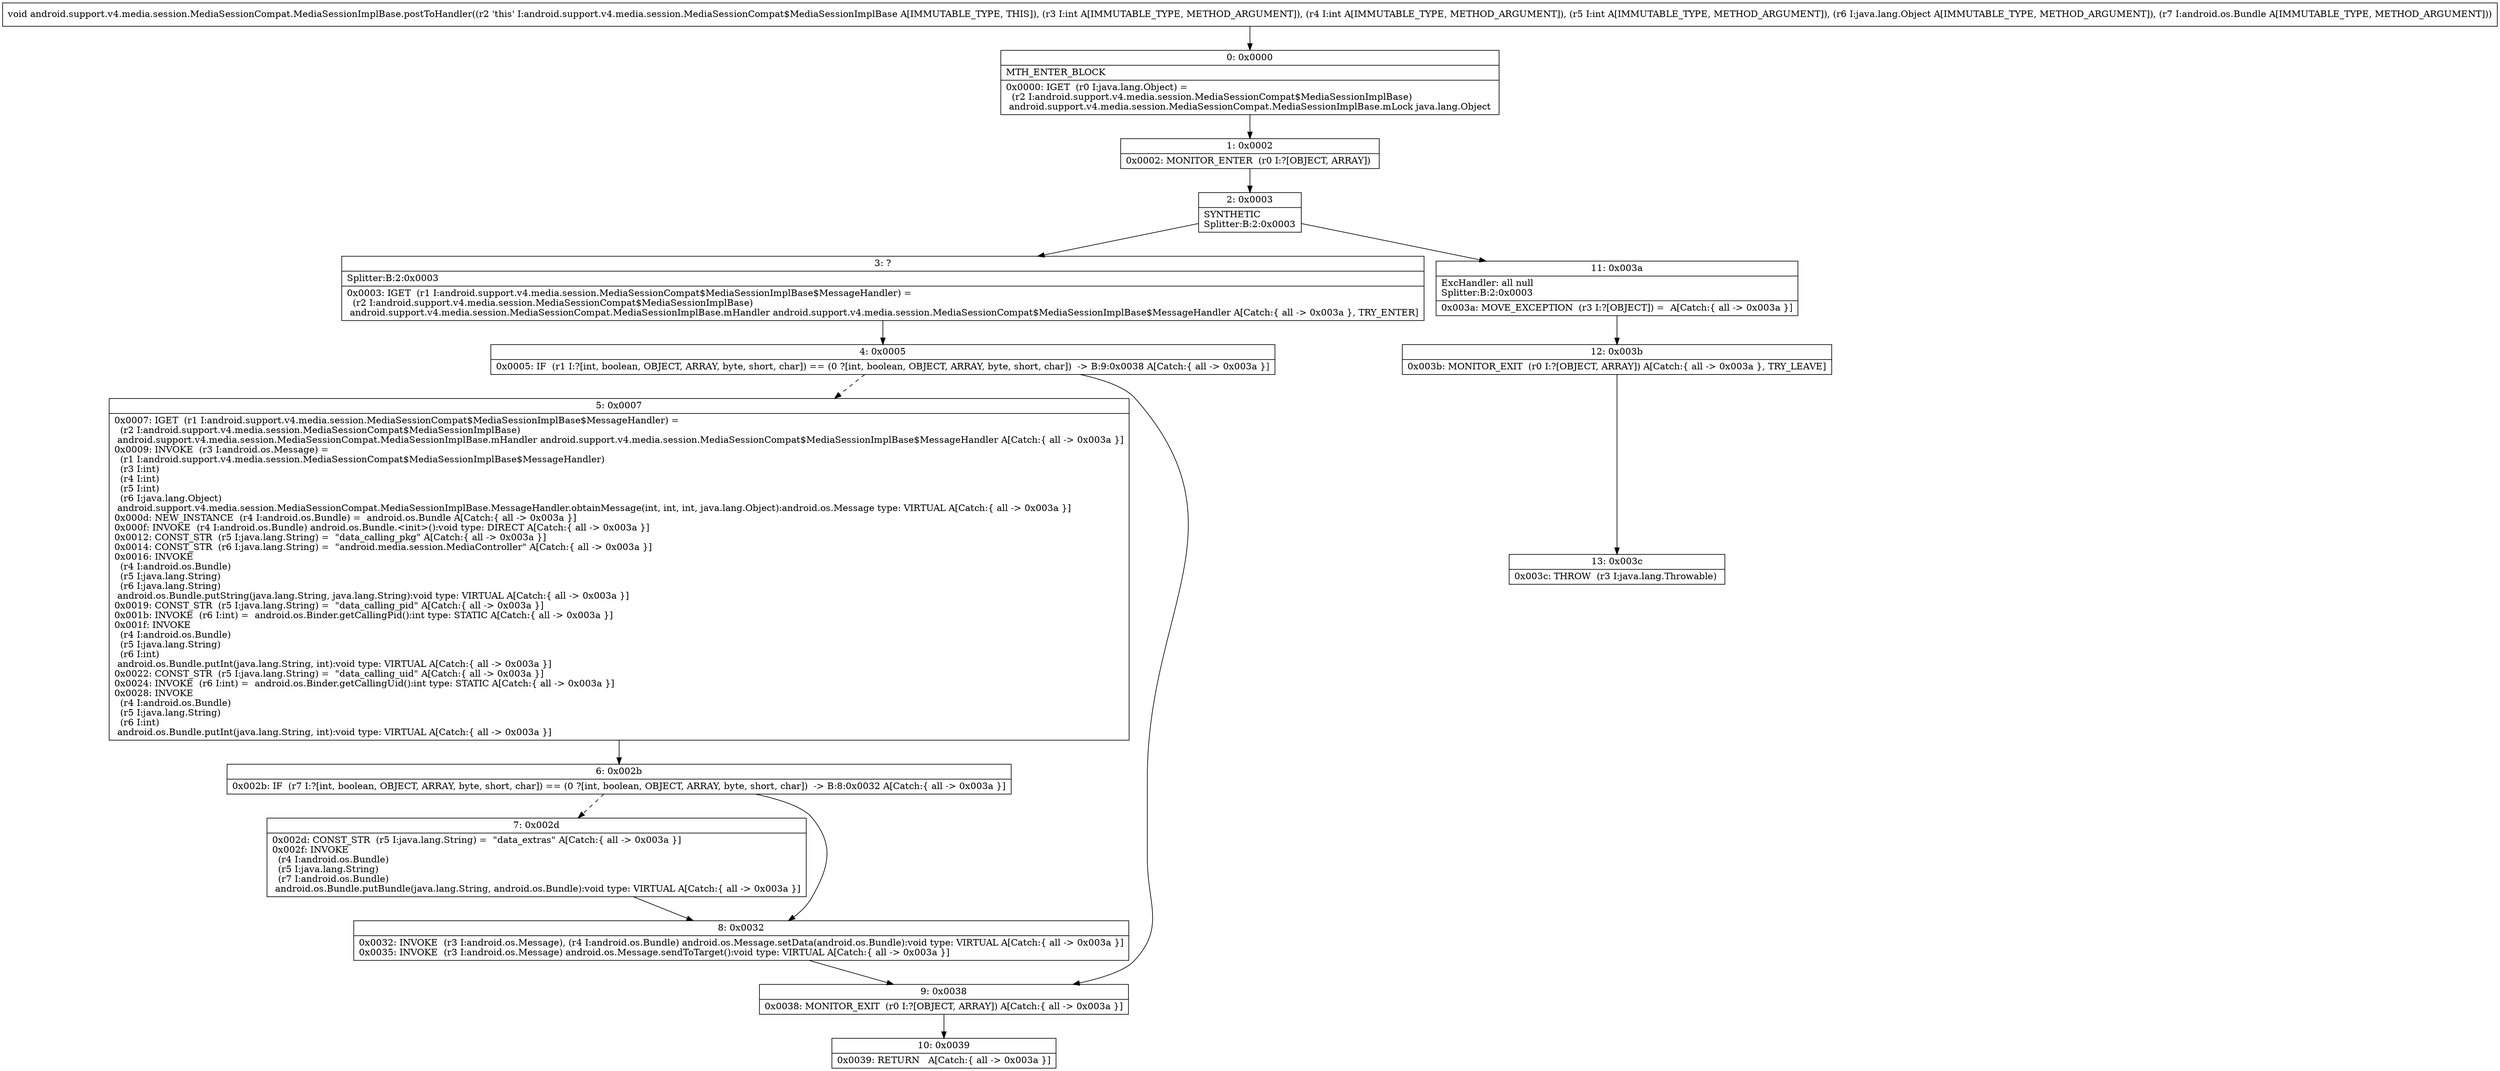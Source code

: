 digraph "CFG forandroid.support.v4.media.session.MediaSessionCompat.MediaSessionImplBase.postToHandler(IIILjava\/lang\/Object;Landroid\/os\/Bundle;)V" {
Node_0 [shape=record,label="{0\:\ 0x0000|MTH_ENTER_BLOCK\l|0x0000: IGET  (r0 I:java.lang.Object) = \l  (r2 I:android.support.v4.media.session.MediaSessionCompat$MediaSessionImplBase)\l android.support.v4.media.session.MediaSessionCompat.MediaSessionImplBase.mLock java.lang.Object \l}"];
Node_1 [shape=record,label="{1\:\ 0x0002|0x0002: MONITOR_ENTER  (r0 I:?[OBJECT, ARRAY]) \l}"];
Node_2 [shape=record,label="{2\:\ 0x0003|SYNTHETIC\lSplitter:B:2:0x0003\l}"];
Node_3 [shape=record,label="{3\:\ ?|Splitter:B:2:0x0003\l|0x0003: IGET  (r1 I:android.support.v4.media.session.MediaSessionCompat$MediaSessionImplBase$MessageHandler) = \l  (r2 I:android.support.v4.media.session.MediaSessionCompat$MediaSessionImplBase)\l android.support.v4.media.session.MediaSessionCompat.MediaSessionImplBase.mHandler android.support.v4.media.session.MediaSessionCompat$MediaSessionImplBase$MessageHandler A[Catch:\{ all \-\> 0x003a \}, TRY_ENTER]\l}"];
Node_4 [shape=record,label="{4\:\ 0x0005|0x0005: IF  (r1 I:?[int, boolean, OBJECT, ARRAY, byte, short, char]) == (0 ?[int, boolean, OBJECT, ARRAY, byte, short, char])  \-\> B:9:0x0038 A[Catch:\{ all \-\> 0x003a \}]\l}"];
Node_5 [shape=record,label="{5\:\ 0x0007|0x0007: IGET  (r1 I:android.support.v4.media.session.MediaSessionCompat$MediaSessionImplBase$MessageHandler) = \l  (r2 I:android.support.v4.media.session.MediaSessionCompat$MediaSessionImplBase)\l android.support.v4.media.session.MediaSessionCompat.MediaSessionImplBase.mHandler android.support.v4.media.session.MediaSessionCompat$MediaSessionImplBase$MessageHandler A[Catch:\{ all \-\> 0x003a \}]\l0x0009: INVOKE  (r3 I:android.os.Message) = \l  (r1 I:android.support.v4.media.session.MediaSessionCompat$MediaSessionImplBase$MessageHandler)\l  (r3 I:int)\l  (r4 I:int)\l  (r5 I:int)\l  (r6 I:java.lang.Object)\l android.support.v4.media.session.MediaSessionCompat.MediaSessionImplBase.MessageHandler.obtainMessage(int, int, int, java.lang.Object):android.os.Message type: VIRTUAL A[Catch:\{ all \-\> 0x003a \}]\l0x000d: NEW_INSTANCE  (r4 I:android.os.Bundle) =  android.os.Bundle A[Catch:\{ all \-\> 0x003a \}]\l0x000f: INVOKE  (r4 I:android.os.Bundle) android.os.Bundle.\<init\>():void type: DIRECT A[Catch:\{ all \-\> 0x003a \}]\l0x0012: CONST_STR  (r5 I:java.lang.String) =  \"data_calling_pkg\" A[Catch:\{ all \-\> 0x003a \}]\l0x0014: CONST_STR  (r6 I:java.lang.String) =  \"android.media.session.MediaController\" A[Catch:\{ all \-\> 0x003a \}]\l0x0016: INVOKE  \l  (r4 I:android.os.Bundle)\l  (r5 I:java.lang.String)\l  (r6 I:java.lang.String)\l android.os.Bundle.putString(java.lang.String, java.lang.String):void type: VIRTUAL A[Catch:\{ all \-\> 0x003a \}]\l0x0019: CONST_STR  (r5 I:java.lang.String) =  \"data_calling_pid\" A[Catch:\{ all \-\> 0x003a \}]\l0x001b: INVOKE  (r6 I:int) =  android.os.Binder.getCallingPid():int type: STATIC A[Catch:\{ all \-\> 0x003a \}]\l0x001f: INVOKE  \l  (r4 I:android.os.Bundle)\l  (r5 I:java.lang.String)\l  (r6 I:int)\l android.os.Bundle.putInt(java.lang.String, int):void type: VIRTUAL A[Catch:\{ all \-\> 0x003a \}]\l0x0022: CONST_STR  (r5 I:java.lang.String) =  \"data_calling_uid\" A[Catch:\{ all \-\> 0x003a \}]\l0x0024: INVOKE  (r6 I:int) =  android.os.Binder.getCallingUid():int type: STATIC A[Catch:\{ all \-\> 0x003a \}]\l0x0028: INVOKE  \l  (r4 I:android.os.Bundle)\l  (r5 I:java.lang.String)\l  (r6 I:int)\l android.os.Bundle.putInt(java.lang.String, int):void type: VIRTUAL A[Catch:\{ all \-\> 0x003a \}]\l}"];
Node_6 [shape=record,label="{6\:\ 0x002b|0x002b: IF  (r7 I:?[int, boolean, OBJECT, ARRAY, byte, short, char]) == (0 ?[int, boolean, OBJECT, ARRAY, byte, short, char])  \-\> B:8:0x0032 A[Catch:\{ all \-\> 0x003a \}]\l}"];
Node_7 [shape=record,label="{7\:\ 0x002d|0x002d: CONST_STR  (r5 I:java.lang.String) =  \"data_extras\" A[Catch:\{ all \-\> 0x003a \}]\l0x002f: INVOKE  \l  (r4 I:android.os.Bundle)\l  (r5 I:java.lang.String)\l  (r7 I:android.os.Bundle)\l android.os.Bundle.putBundle(java.lang.String, android.os.Bundle):void type: VIRTUAL A[Catch:\{ all \-\> 0x003a \}]\l}"];
Node_8 [shape=record,label="{8\:\ 0x0032|0x0032: INVOKE  (r3 I:android.os.Message), (r4 I:android.os.Bundle) android.os.Message.setData(android.os.Bundle):void type: VIRTUAL A[Catch:\{ all \-\> 0x003a \}]\l0x0035: INVOKE  (r3 I:android.os.Message) android.os.Message.sendToTarget():void type: VIRTUAL A[Catch:\{ all \-\> 0x003a \}]\l}"];
Node_9 [shape=record,label="{9\:\ 0x0038|0x0038: MONITOR_EXIT  (r0 I:?[OBJECT, ARRAY]) A[Catch:\{ all \-\> 0x003a \}]\l}"];
Node_10 [shape=record,label="{10\:\ 0x0039|0x0039: RETURN   A[Catch:\{ all \-\> 0x003a \}]\l}"];
Node_11 [shape=record,label="{11\:\ 0x003a|ExcHandler: all null\lSplitter:B:2:0x0003\l|0x003a: MOVE_EXCEPTION  (r3 I:?[OBJECT]) =  A[Catch:\{ all \-\> 0x003a \}]\l}"];
Node_12 [shape=record,label="{12\:\ 0x003b|0x003b: MONITOR_EXIT  (r0 I:?[OBJECT, ARRAY]) A[Catch:\{ all \-\> 0x003a \}, TRY_LEAVE]\l}"];
Node_13 [shape=record,label="{13\:\ 0x003c|0x003c: THROW  (r3 I:java.lang.Throwable) \l}"];
MethodNode[shape=record,label="{void android.support.v4.media.session.MediaSessionCompat.MediaSessionImplBase.postToHandler((r2 'this' I:android.support.v4.media.session.MediaSessionCompat$MediaSessionImplBase A[IMMUTABLE_TYPE, THIS]), (r3 I:int A[IMMUTABLE_TYPE, METHOD_ARGUMENT]), (r4 I:int A[IMMUTABLE_TYPE, METHOD_ARGUMENT]), (r5 I:int A[IMMUTABLE_TYPE, METHOD_ARGUMENT]), (r6 I:java.lang.Object A[IMMUTABLE_TYPE, METHOD_ARGUMENT]), (r7 I:android.os.Bundle A[IMMUTABLE_TYPE, METHOD_ARGUMENT])) }"];
MethodNode -> Node_0;
Node_0 -> Node_1;
Node_1 -> Node_2;
Node_2 -> Node_3;
Node_2 -> Node_11;
Node_3 -> Node_4;
Node_4 -> Node_5[style=dashed];
Node_4 -> Node_9;
Node_5 -> Node_6;
Node_6 -> Node_7[style=dashed];
Node_6 -> Node_8;
Node_7 -> Node_8;
Node_8 -> Node_9;
Node_9 -> Node_10;
Node_11 -> Node_12;
Node_12 -> Node_13;
}

